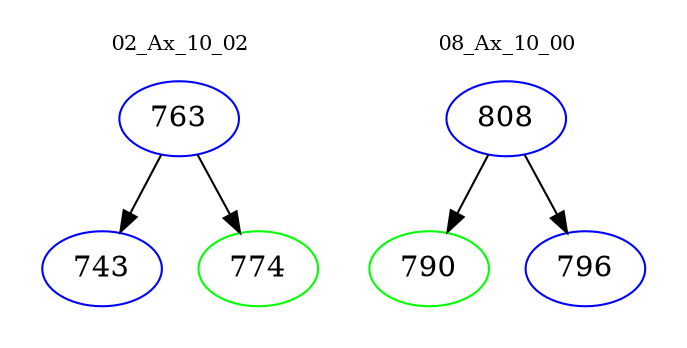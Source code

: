 digraph{
subgraph cluster_0 {
color = white
label = "02_Ax_10_02";
fontsize=10;
T0_763 [label="763", color="blue"]
T0_763 -> T0_743 [color="black"]
T0_743 [label="743", color="blue"]
T0_763 -> T0_774 [color="black"]
T0_774 [label="774", color="green"]
}
subgraph cluster_1 {
color = white
label = "08_Ax_10_00";
fontsize=10;
T1_808 [label="808", color="blue"]
T1_808 -> T1_790 [color="black"]
T1_790 [label="790", color="green"]
T1_808 -> T1_796 [color="black"]
T1_796 [label="796", color="blue"]
}
}

